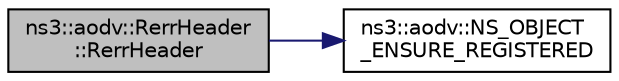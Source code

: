 digraph "ns3::aodv::RerrHeader::RerrHeader"
{
  edge [fontname="Helvetica",fontsize="10",labelfontname="Helvetica",labelfontsize="10"];
  node [fontname="Helvetica",fontsize="10",shape=record];
  rankdir="LR";
  Node1 [label="ns3::aodv::RerrHeader\l::RerrHeader",height=0.2,width=0.4,color="black", fillcolor="grey75", style="filled", fontcolor="black"];
  Node1 -> Node2 [color="midnightblue",fontsize="10",style="solid"];
  Node2 [label="ns3::aodv::NS_OBJECT\l_ENSURE_REGISTERED",height=0.2,width=0.4,color="black", fillcolor="white", style="filled",URL="$d4/dd6/namespacens3_1_1aodv.html#a676bd2634b5fae8a1d4b75fec94461eb"];
}
